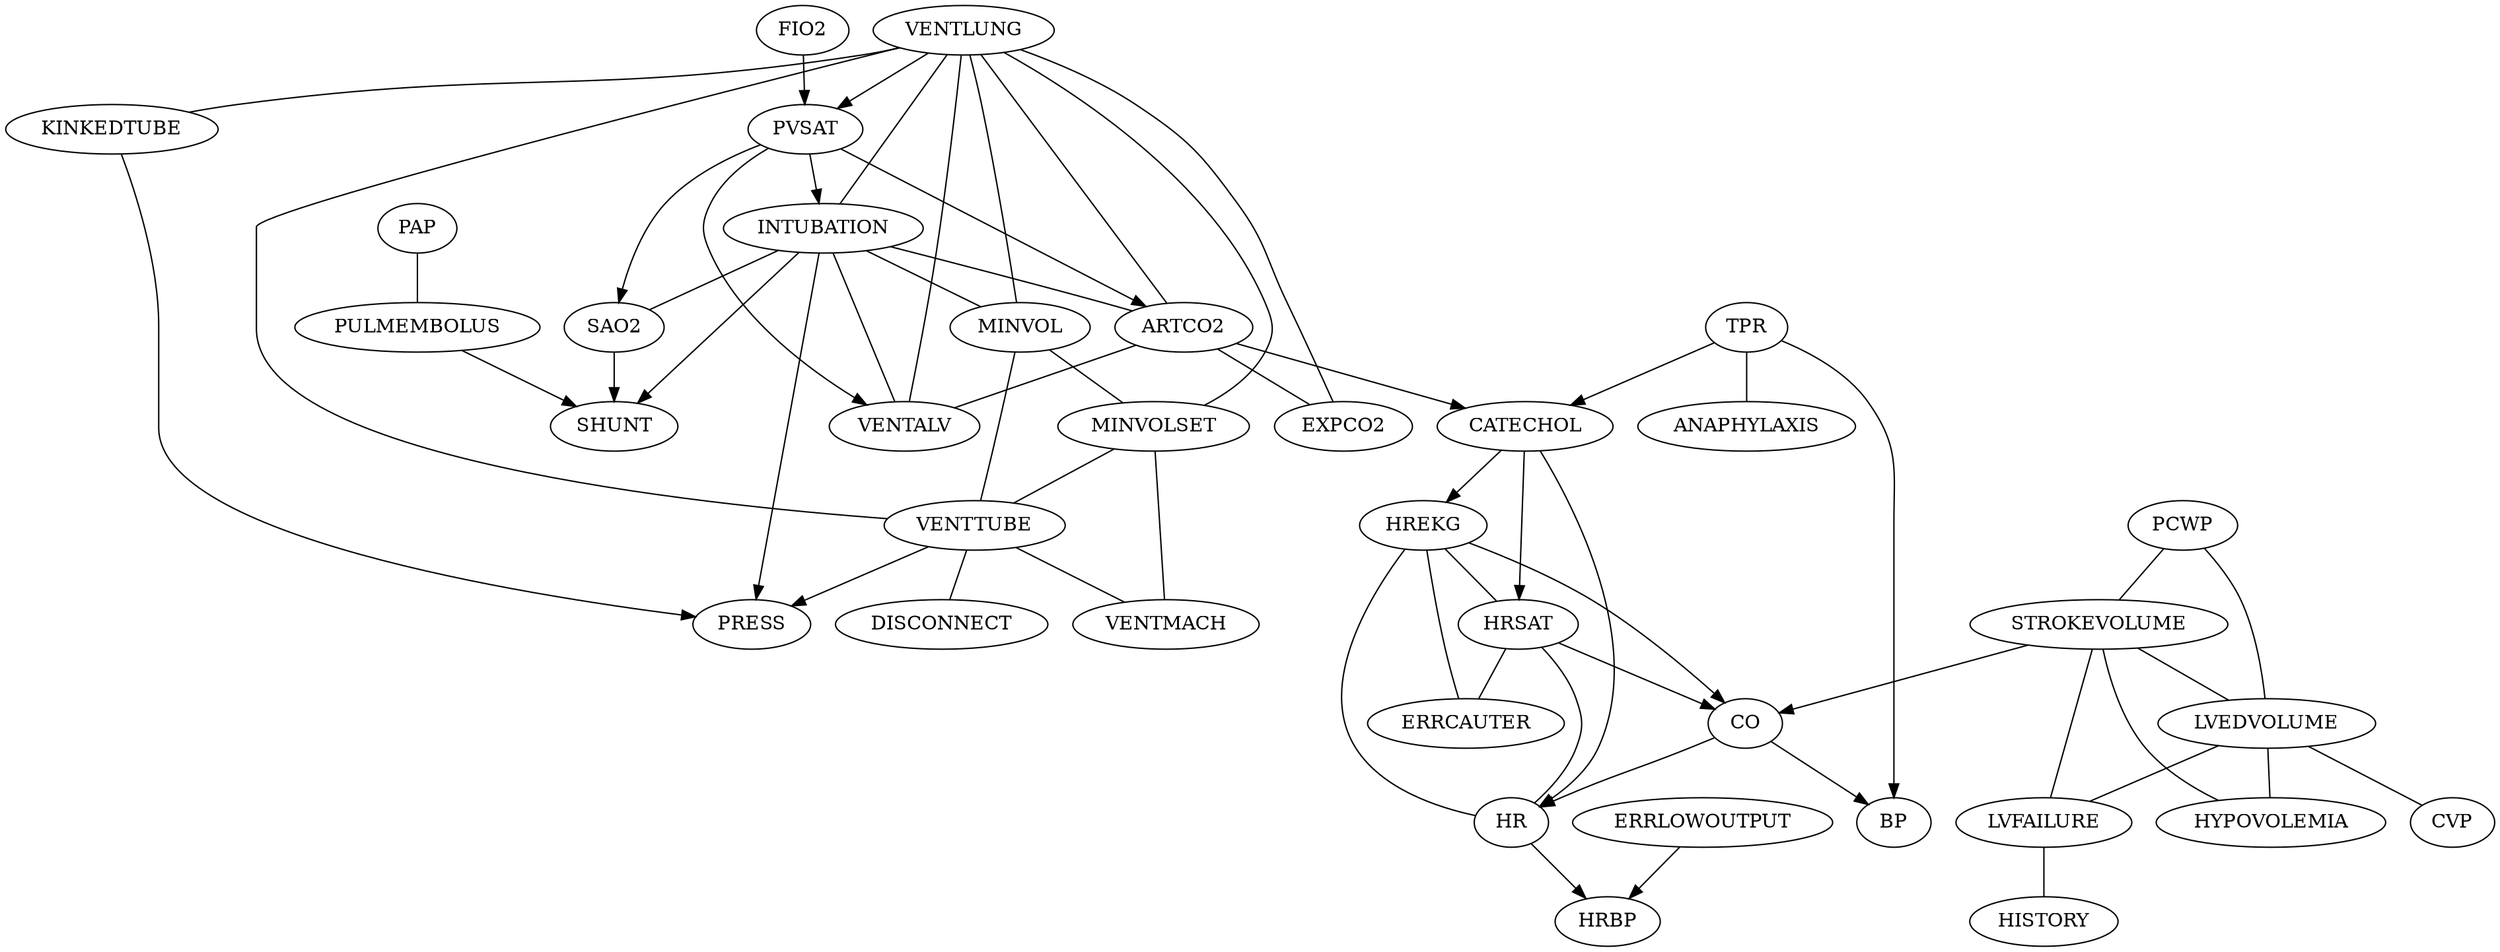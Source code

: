 digraph G {
    "PVSAT" -> "SAO2";
    "INTUBATION" -> "PRESS";
    "PVSAT" -> "INTUBATION";
    "PULMEMBOLUS" -> "SHUNT";
    "TPR" -> "CATECHOL";
    "CATECHOL" -> "HR";
    "ARTCO2" -> "CATECHOL";
    "TPR" -> "BP";
    "HRSAT" -> "CO";
    "CO" -> "HR";
    "SAO2" -> "SHUNT";
    "INTUBATION" -> "SHUNT";
    "VENTLUNG" -> "PVSAT";
    "ERRLOWOUTPUT" -> "HRBP";
    "CATECHOL" -> "HRSAT";
    "CATECHOL" -> "HREKG";
    "KINKEDTUBE" -> "PRESS";
    "STROKEVOLUME" -> "CO";
    "HR" -> "HRBP";
    "CO" -> "BP";
    "PVSAT" -> "ARTCO2";
    "VENTTUBE" -> "PRESS";
    "PVSAT" -> "VENTALV";
    "FIO2" -> "PVSAT";
    "HREKG" -> "CO";
    "HRSAT" -> "ERRCAUTER" [dir = none];
    "INTUBATION" -> "SAO2" [dir = none];
    "VENTLUNG" -> "MINVOLSET" [dir = none];
    "ARTCO2" -> "EXPCO2" [dir = none];
    "HREKG" -> "ERRCAUTER" [dir = none];
    "LVEDVOLUME" -> "HYPOVOLEMIA" [dir = none];
    "LVEDVOLUME" -> "LVFAILURE" [dir = none];
    "TPR" -> "ANAPHYLAXIS" [dir = none];
    "INTUBATION" -> "ARTCO2" [dir = none];
    "HRSAT" -> "HR" [dir = none];
    "HREKG" -> "HR" [dir = none];
    "VENTLUNG" -> "VENTALV" [dir = none];
    "VENTLUNG" -> "INTUBATION" [dir = none];
    "VENTLUNG" -> "VENTTUBE" [dir = none];
    "ARTCO2" -> "VENTALV" [dir = none];
    "LVEDVOLUME" -> "CVP" [dir = none];
    "INTUBATION" -> "VENTALV" [dir = none];
    "VENTTUBE" -> "VENTMACH" [dir = none];
    "MINVOL" -> "VENTTUBE" [dir = none];
    "VENTLUNG" -> "MINVOL" [dir = none];
    "PCWP" -> "LVEDVOLUME" [dir = none];
    "STROKEVOLUME" -> "LVEDVOLUME" [dir = none];
    "VENTTUBE" -> "DISCONNECT" [dir = none];
    "LVFAILURE" -> "HISTORY" [dir = none];
    "MINVOLSET" -> "VENTMACH" [dir = none];
    "PCWP" -> "STROKEVOLUME" [dir = none];
    "VENTLUNG" -> "KINKEDTUBE" [dir = none];
    "INTUBATION" -> "MINVOL" [dir = none];
    "VENTLUNG" -> "ARTCO2" [dir = none];
    "STROKEVOLUME" -> "LVFAILURE" [dir = none];
    "STROKEVOLUME" -> "HYPOVOLEMIA" [dir = none];
    "MINVOLSET" -> "VENTTUBE" [dir = none];
    "PAP" -> "PULMEMBOLUS" [dir = none];
    "VENTLUNG" -> "EXPCO2" [dir = none];
    "HREKG" -> "HRSAT" [dir = none];
    "MINVOL" -> "MINVOLSET" [dir = none];
}
